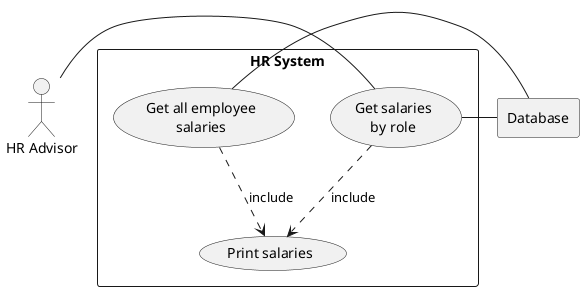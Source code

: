 @startuml

actor HR as "HR Advisor"

rectangle Database

rectangle "HR System" {
    usecase UC4 as "Get salaries
    by role"

    usecase UC1 as "Get all employee
    salaries"

    usecase UCa as "Print salaries"



    HR - UC4
    UC4 ..> UCa : include
    UC1 ..> UCa : include
    UC4 - Database
    UC1 - Database
}

@enduml
